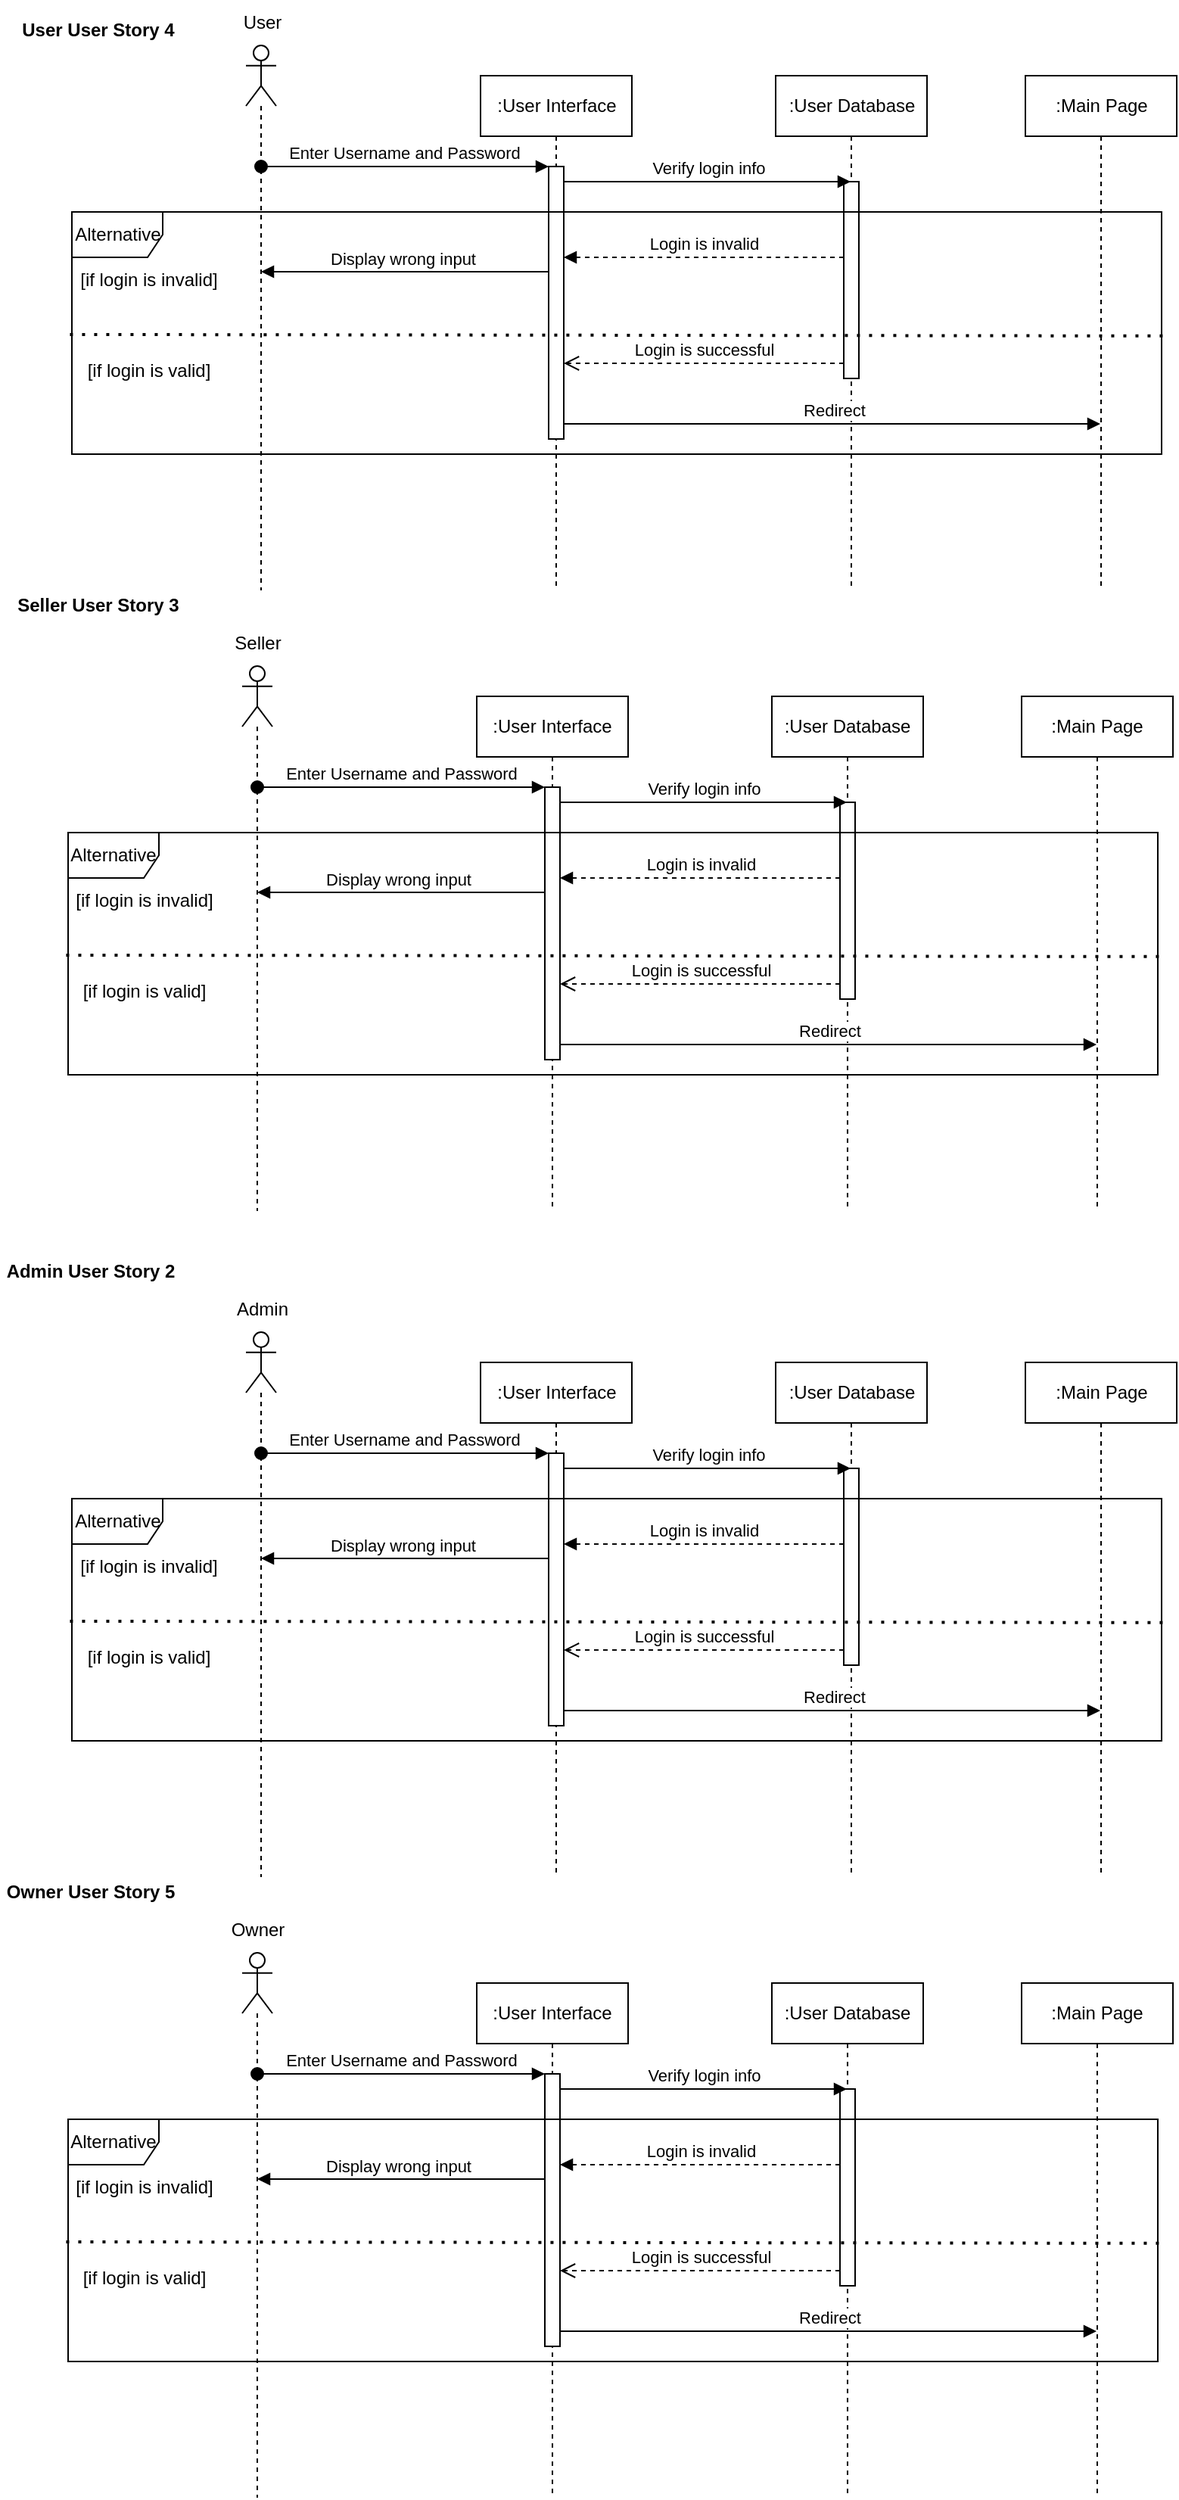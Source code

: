 <mxfile version="21.0.2" type="github">
  <diagram name="Page-1" id="2YBvvXClWsGukQMizWep">
    <mxGraphModel dx="1136" dy="652" grid="1" gridSize="10" guides="1" tooltips="1" connect="1" arrows="1" fold="1" page="1" pageScale="1" pageWidth="850" pageHeight="1100" math="0" shadow="0">
      <root>
        <mxCell id="0" />
        <mxCell id="1" parent="0" />
        <mxCell id="aM9ryv3xv72pqoxQDRHE-1" value=":User Interface" style="shape=umlLifeline;perimeter=lifelinePerimeter;whiteSpace=wrap;html=1;container=0;dropTarget=0;collapsible=0;recursiveResize=0;outlineConnect=0;portConstraint=eastwest;newEdgeStyle={&quot;edgeStyle&quot;:&quot;elbowEdgeStyle&quot;,&quot;elbow&quot;:&quot;vertical&quot;,&quot;curved&quot;:0,&quot;rounded&quot;:0};" parent="1" vertex="1">
          <mxGeometry x="327.5" y="60" width="100" height="340" as="geometry" />
        </mxCell>
        <mxCell id="aM9ryv3xv72pqoxQDRHE-2" value="" style="html=1;points=[];perimeter=orthogonalPerimeter;outlineConnect=0;targetShapes=umlLifeline;portConstraint=eastwest;newEdgeStyle={&quot;edgeStyle&quot;:&quot;elbowEdgeStyle&quot;,&quot;elbow&quot;:&quot;vertical&quot;,&quot;curved&quot;:0,&quot;rounded&quot;:0};" parent="aM9ryv3xv72pqoxQDRHE-1" vertex="1">
          <mxGeometry x="45" y="60" width="10" height="180" as="geometry" />
        </mxCell>
        <mxCell id="VvCsHCjQtZUlFlCIOVkj-2" value=":User Database" style="shape=umlLifeline;perimeter=lifelinePerimeter;whiteSpace=wrap;html=1;container=0;dropTarget=0;collapsible=0;recursiveResize=0;outlineConnect=0;portConstraint=eastwest;newEdgeStyle={&quot;edgeStyle&quot;:&quot;elbowEdgeStyle&quot;,&quot;elbow&quot;:&quot;vertical&quot;,&quot;curved&quot;:0,&quot;rounded&quot;:0};" parent="1" vertex="1">
          <mxGeometry x="522.5" y="60" width="100" height="340" as="geometry" />
        </mxCell>
        <mxCell id="VvCsHCjQtZUlFlCIOVkj-3" value="" style="html=1;points=[];perimeter=orthogonalPerimeter;outlineConnect=0;targetShapes=umlLifeline;portConstraint=eastwest;newEdgeStyle={&quot;edgeStyle&quot;:&quot;elbowEdgeStyle&quot;,&quot;elbow&quot;:&quot;vertical&quot;,&quot;curved&quot;:0,&quot;rounded&quot;:0};" parent="VvCsHCjQtZUlFlCIOVkj-2" vertex="1">
          <mxGeometry x="45" y="70" width="10" height="130" as="geometry" />
        </mxCell>
        <mxCell id="L-6nkBYMSGfRjQ7cj9Ye-2" value="" style="shape=umlLifeline;perimeter=lifelinePerimeter;whiteSpace=wrap;html=1;container=1;dropTarget=0;collapsible=0;recursiveResize=0;outlineConnect=0;portConstraint=eastwest;newEdgeStyle={&quot;edgeStyle&quot;:&quot;elbowEdgeStyle&quot;,&quot;elbow&quot;:&quot;vertical&quot;,&quot;curved&quot;:0,&quot;rounded&quot;:0};participant=umlActor;" parent="1" vertex="1">
          <mxGeometry x="172.5" y="40" width="20" height="360" as="geometry" />
        </mxCell>
        <mxCell id="aM9ryv3xv72pqoxQDRHE-3" value="Enter Username and Password" style="html=1;verticalAlign=bottom;startArrow=oval;endArrow=block;startSize=8;edgeStyle=elbowEdgeStyle;elbow=vertical;curved=0;rounded=0;" parent="1" source="L-6nkBYMSGfRjQ7cj9Ye-2" target="aM9ryv3xv72pqoxQDRHE-2" edge="1">
          <mxGeometry x="-0.003" relative="1" as="geometry">
            <mxPoint x="272.5" y="120" as="sourcePoint" />
            <Array as="points">
              <mxPoint x="317.5" y="120" />
              <mxPoint x="257.5" y="150" />
              <mxPoint x="277.5" y="190" />
            </Array>
            <mxPoint as="offset" />
          </mxGeometry>
        </mxCell>
        <mxCell id="L-6nkBYMSGfRjQ7cj9Ye-3" value="User" style="text;html=1;align=center;verticalAlign=middle;resizable=0;points=[];autosize=1;strokeColor=none;fillColor=none;" parent="1" vertex="1">
          <mxGeometry x="157.5" y="10" width="50" height="30" as="geometry" />
        </mxCell>
        <mxCell id="L-6nkBYMSGfRjQ7cj9Ye-6" value="Login is successful" style="html=1;verticalAlign=bottom;endArrow=open;dashed=1;endSize=8;edgeStyle=elbowEdgeStyle;elbow=vertical;curved=0;rounded=0;" parent="1" source="VvCsHCjQtZUlFlCIOVkj-3" target="aM9ryv3xv72pqoxQDRHE-2" edge="1">
          <mxGeometry relative="1" as="geometry">
            <mxPoint x="337.5" y="280" as="sourcePoint" />
            <mxPoint x="377.5" y="270" as="targetPoint" />
            <Array as="points">
              <mxPoint x="537.5" y="250" />
              <mxPoint x="447.5" y="250" />
              <mxPoint x="457.5" y="240" />
              <mxPoint x="547.5" y="290" />
              <mxPoint x="427.5" y="270" />
              <mxPoint x="417.5" y="340" />
              <mxPoint x="507.5" y="270" />
              <mxPoint x="477.5" y="290" />
              <mxPoint x="337.5" y="280" />
              <mxPoint x="287.5" y="310" />
              <mxPoint x="247.5" y="230" />
            </Array>
          </mxGeometry>
        </mxCell>
        <mxCell id="L-6nkBYMSGfRjQ7cj9Ye-7" value="Verify login info" style="html=1;verticalAlign=bottom;endArrow=block;edgeStyle=elbowEdgeStyle;elbow=vertical;curved=0;rounded=0;" parent="1" target="VvCsHCjQtZUlFlCIOVkj-2" edge="1">
          <mxGeometry x="0.003" width="80" relative="1" as="geometry">
            <mxPoint x="382.5" y="130" as="sourcePoint" />
            <mxPoint x="747.5" y="160" as="targetPoint" />
            <Array as="points">
              <mxPoint x="457.5" y="130" />
              <mxPoint x="747.5" y="160" />
            </Array>
            <mxPoint as="offset" />
          </mxGeometry>
        </mxCell>
        <mxCell id="emsn3oV2bZySs_xIc8M6-3" value="Login is invalid" style="html=1;verticalAlign=bottom;endArrow=block;edgeStyle=elbowEdgeStyle;elbow=vertical;curved=0;rounded=0;dashed=1;" parent="1" source="VvCsHCjQtZUlFlCIOVkj-3" target="aM9ryv3xv72pqoxQDRHE-2" edge="1">
          <mxGeometry relative="1" as="geometry">
            <mxPoint x="752.5" y="160" as="sourcePoint" />
            <Array as="points">
              <mxPoint x="517.5" y="180" />
              <mxPoint x="497.5" y="210" />
              <mxPoint x="522.5" y="160" />
            </Array>
            <mxPoint x="377.5" y="180" as="targetPoint" />
          </mxGeometry>
        </mxCell>
        <mxCell id="emsn3oV2bZySs_xIc8M6-4" value="Display wrong input" style="html=1;verticalAlign=bottom;endArrow=block;edgeStyle=elbowEdgeStyle;elbow=vertical;curved=0;rounded=0;" parent="1" source="aM9ryv3xv72pqoxQDRHE-2" target="L-6nkBYMSGfRjQ7cj9Ye-2" edge="1">
          <mxGeometry x="0.023" relative="1" as="geometry">
            <mxPoint x="317.5" y="190" as="sourcePoint" />
            <Array as="points">
              <mxPoint x="327.5" y="189.5" />
              <mxPoint x="307.5" y="219.5" />
              <mxPoint x="332.5" y="169.5" />
            </Array>
            <mxPoint x="182.5" y="190" as="targetPoint" />
            <mxPoint as="offset" />
          </mxGeometry>
        </mxCell>
        <mxCell id="emsn3oV2bZySs_xIc8M6-9" value=":Main Page" style="shape=umlLifeline;perimeter=lifelinePerimeter;whiteSpace=wrap;html=1;container=0;dropTarget=0;collapsible=0;recursiveResize=0;outlineConnect=0;portConstraint=eastwest;newEdgeStyle={&quot;edgeStyle&quot;:&quot;elbowEdgeStyle&quot;,&quot;elbow&quot;:&quot;vertical&quot;,&quot;curved&quot;:0,&quot;rounded&quot;:0};" parent="1" vertex="1">
          <mxGeometry x="687.5" y="60" width="100" height="340" as="geometry" />
        </mxCell>
        <mxCell id="emsn3oV2bZySs_xIc8M6-11" value="Redirect" style="html=1;verticalAlign=bottom;endArrow=block;edgeStyle=elbowEdgeStyle;elbow=vertical;curved=0;rounded=0;" parent="1" source="aM9ryv3xv72pqoxQDRHE-2" target="emsn3oV2bZySs_xIc8M6-9" edge="1">
          <mxGeometry x="0.003" width="80" relative="1" as="geometry">
            <mxPoint x="397.5" y="340" as="sourcePoint" />
            <mxPoint x="597.5" y="330" as="targetPoint" />
            <Array as="points">
              <mxPoint x="637.5" y="290" />
              <mxPoint x="587.5" y="280" />
              <mxPoint x="637.5" y="340" />
              <mxPoint x="487.5" y="360" />
              <mxPoint x="437.5" y="330" />
              <mxPoint x="482.5" y="330" />
              <mxPoint x="772.5" y="360" />
            </Array>
            <mxPoint as="offset" />
          </mxGeometry>
        </mxCell>
        <mxCell id="xOqMuKu1VOGz50hnksUi-1" value="Alternative" style="shape=umlFrame;whiteSpace=wrap;html=1;pointerEvents=0;" parent="1" vertex="1">
          <mxGeometry x="57.5" y="150" width="720" height="160" as="geometry" />
        </mxCell>
        <mxCell id="xOqMuKu1VOGz50hnksUi-4" value="[if login is invalid]" style="text;html=1;align=center;verticalAlign=middle;resizable=0;points=[];autosize=1;strokeColor=none;fillColor=none;" parent="1" vertex="1">
          <mxGeometry x="52.5" y="180" width="110" height="30" as="geometry" />
        </mxCell>
        <mxCell id="xOqMuKu1VOGz50hnksUi-6" value="" style="endArrow=none;dashed=1;html=1;dashPattern=1 3;strokeWidth=2;rounded=0;entryX=-0.002;entryY=0.506;entryDx=0;entryDy=0;entryPerimeter=0;exitX=1.001;exitY=0.512;exitDx=0;exitDy=0;exitPerimeter=0;" parent="1" source="xOqMuKu1VOGz50hnksUi-1" target="xOqMuKu1VOGz50hnksUi-1" edge="1">
          <mxGeometry width="50" height="50" relative="1" as="geometry">
            <mxPoint x="527.5" y="310" as="sourcePoint" />
            <mxPoint x="577.5" y="260" as="targetPoint" />
            <Array as="points" />
          </mxGeometry>
        </mxCell>
        <mxCell id="xOqMuKu1VOGz50hnksUi-9" value="[if login is valid]" style="text;html=1;align=center;verticalAlign=middle;resizable=0;points=[];autosize=1;strokeColor=none;fillColor=none;" parent="1" vertex="1">
          <mxGeometry x="57.5" y="240" width="100" height="30" as="geometry" />
        </mxCell>
        <mxCell id="xOqMuKu1VOGz50hnksUi-10" value=":User Interface" style="shape=umlLifeline;perimeter=lifelinePerimeter;whiteSpace=wrap;html=1;container=0;dropTarget=0;collapsible=0;recursiveResize=0;outlineConnect=0;portConstraint=eastwest;newEdgeStyle={&quot;edgeStyle&quot;:&quot;elbowEdgeStyle&quot;,&quot;elbow&quot;:&quot;vertical&quot;,&quot;curved&quot;:0,&quot;rounded&quot;:0};" parent="1" vertex="1">
          <mxGeometry x="325" y="470" width="100" height="340" as="geometry" />
        </mxCell>
        <mxCell id="xOqMuKu1VOGz50hnksUi-11" value="" style="html=1;points=[];perimeter=orthogonalPerimeter;outlineConnect=0;targetShapes=umlLifeline;portConstraint=eastwest;newEdgeStyle={&quot;edgeStyle&quot;:&quot;elbowEdgeStyle&quot;,&quot;elbow&quot;:&quot;vertical&quot;,&quot;curved&quot;:0,&quot;rounded&quot;:0};" parent="xOqMuKu1VOGz50hnksUi-10" vertex="1">
          <mxGeometry x="45" y="60" width="10" height="180" as="geometry" />
        </mxCell>
        <mxCell id="xOqMuKu1VOGz50hnksUi-12" value=":User Database" style="shape=umlLifeline;perimeter=lifelinePerimeter;whiteSpace=wrap;html=1;container=0;dropTarget=0;collapsible=0;recursiveResize=0;outlineConnect=0;portConstraint=eastwest;newEdgeStyle={&quot;edgeStyle&quot;:&quot;elbowEdgeStyle&quot;,&quot;elbow&quot;:&quot;vertical&quot;,&quot;curved&quot;:0,&quot;rounded&quot;:0};" parent="1" vertex="1">
          <mxGeometry x="520" y="470" width="100" height="340" as="geometry" />
        </mxCell>
        <mxCell id="xOqMuKu1VOGz50hnksUi-13" value="" style="html=1;points=[];perimeter=orthogonalPerimeter;outlineConnect=0;targetShapes=umlLifeline;portConstraint=eastwest;newEdgeStyle={&quot;edgeStyle&quot;:&quot;elbowEdgeStyle&quot;,&quot;elbow&quot;:&quot;vertical&quot;,&quot;curved&quot;:0,&quot;rounded&quot;:0};" parent="xOqMuKu1VOGz50hnksUi-12" vertex="1">
          <mxGeometry x="45" y="70" width="10" height="130" as="geometry" />
        </mxCell>
        <mxCell id="xOqMuKu1VOGz50hnksUi-14" value="" style="shape=umlLifeline;perimeter=lifelinePerimeter;whiteSpace=wrap;html=1;container=1;dropTarget=0;collapsible=0;recursiveResize=0;outlineConnect=0;portConstraint=eastwest;newEdgeStyle={&quot;edgeStyle&quot;:&quot;elbowEdgeStyle&quot;,&quot;elbow&quot;:&quot;vertical&quot;,&quot;curved&quot;:0,&quot;rounded&quot;:0};participant=umlActor;" parent="1" vertex="1">
          <mxGeometry x="170" y="450" width="20" height="360" as="geometry" />
        </mxCell>
        <mxCell id="xOqMuKu1VOGz50hnksUi-15" value="Enter Username and Password" style="html=1;verticalAlign=bottom;startArrow=oval;endArrow=block;startSize=8;edgeStyle=elbowEdgeStyle;elbow=vertical;curved=0;rounded=0;" parent="1" source="xOqMuKu1VOGz50hnksUi-14" target="xOqMuKu1VOGz50hnksUi-11" edge="1">
          <mxGeometry x="-0.003" relative="1" as="geometry">
            <mxPoint x="270" y="530" as="sourcePoint" />
            <Array as="points">
              <mxPoint x="315" y="530" />
              <mxPoint x="255" y="560" />
              <mxPoint x="275" y="600" />
            </Array>
            <mxPoint as="offset" />
          </mxGeometry>
        </mxCell>
        <mxCell id="xOqMuKu1VOGz50hnksUi-16" value="Seller" style="text;html=1;align=center;verticalAlign=middle;resizable=0;points=[];autosize=1;strokeColor=none;fillColor=none;" parent="1" vertex="1">
          <mxGeometry x="155" y="420" width="50" height="30" as="geometry" />
        </mxCell>
        <mxCell id="xOqMuKu1VOGz50hnksUi-17" value="Login is successful" style="html=1;verticalAlign=bottom;endArrow=open;dashed=1;endSize=8;edgeStyle=elbowEdgeStyle;elbow=vertical;curved=0;rounded=0;" parent="1" source="xOqMuKu1VOGz50hnksUi-13" target="xOqMuKu1VOGz50hnksUi-11" edge="1">
          <mxGeometry relative="1" as="geometry">
            <mxPoint x="335" y="690" as="sourcePoint" />
            <mxPoint x="375" y="680" as="targetPoint" />
            <Array as="points">
              <mxPoint x="535" y="660" />
              <mxPoint x="445" y="660" />
              <mxPoint x="455" y="650" />
              <mxPoint x="545" y="700" />
              <mxPoint x="425" y="680" />
              <mxPoint x="415" y="750" />
              <mxPoint x="505" y="680" />
              <mxPoint x="475" y="700" />
              <mxPoint x="335" y="690" />
              <mxPoint x="285" y="720" />
              <mxPoint x="245" y="640" />
            </Array>
          </mxGeometry>
        </mxCell>
        <mxCell id="xOqMuKu1VOGz50hnksUi-18" value="Verify login info" style="html=1;verticalAlign=bottom;endArrow=block;edgeStyle=elbowEdgeStyle;elbow=vertical;curved=0;rounded=0;" parent="1" target="xOqMuKu1VOGz50hnksUi-12" edge="1">
          <mxGeometry x="0.003" width="80" relative="1" as="geometry">
            <mxPoint x="380" y="540" as="sourcePoint" />
            <mxPoint x="745" y="570" as="targetPoint" />
            <Array as="points">
              <mxPoint x="455" y="540" />
              <mxPoint x="745" y="570" />
            </Array>
            <mxPoint as="offset" />
          </mxGeometry>
        </mxCell>
        <mxCell id="xOqMuKu1VOGz50hnksUi-19" value="Login is invalid" style="html=1;verticalAlign=bottom;endArrow=block;edgeStyle=elbowEdgeStyle;elbow=vertical;curved=0;rounded=0;dashed=1;" parent="1" source="xOqMuKu1VOGz50hnksUi-13" target="xOqMuKu1VOGz50hnksUi-11" edge="1">
          <mxGeometry relative="1" as="geometry">
            <mxPoint x="750" y="570" as="sourcePoint" />
            <Array as="points">
              <mxPoint x="515" y="590" />
              <mxPoint x="495" y="620" />
              <mxPoint x="520" y="570" />
            </Array>
            <mxPoint x="375" y="590" as="targetPoint" />
          </mxGeometry>
        </mxCell>
        <mxCell id="xOqMuKu1VOGz50hnksUi-20" value="Display wrong input" style="html=1;verticalAlign=bottom;endArrow=block;edgeStyle=elbowEdgeStyle;elbow=vertical;curved=0;rounded=0;" parent="1" source="xOqMuKu1VOGz50hnksUi-11" target="xOqMuKu1VOGz50hnksUi-14" edge="1">
          <mxGeometry x="0.023" relative="1" as="geometry">
            <mxPoint x="315" y="600" as="sourcePoint" />
            <Array as="points">
              <mxPoint x="325" y="599.5" />
              <mxPoint x="305" y="629.5" />
              <mxPoint x="330" y="579.5" />
            </Array>
            <mxPoint x="180" y="600" as="targetPoint" />
            <mxPoint as="offset" />
          </mxGeometry>
        </mxCell>
        <mxCell id="xOqMuKu1VOGz50hnksUi-21" value=":Main Page" style="shape=umlLifeline;perimeter=lifelinePerimeter;whiteSpace=wrap;html=1;container=0;dropTarget=0;collapsible=0;recursiveResize=0;outlineConnect=0;portConstraint=eastwest;newEdgeStyle={&quot;edgeStyle&quot;:&quot;elbowEdgeStyle&quot;,&quot;elbow&quot;:&quot;vertical&quot;,&quot;curved&quot;:0,&quot;rounded&quot;:0};" parent="1" vertex="1">
          <mxGeometry x="685" y="470" width="100" height="340" as="geometry" />
        </mxCell>
        <mxCell id="xOqMuKu1VOGz50hnksUi-22" value="Redirect" style="html=1;verticalAlign=bottom;endArrow=block;edgeStyle=elbowEdgeStyle;elbow=vertical;curved=0;rounded=0;" parent="1" source="xOqMuKu1VOGz50hnksUi-11" target="xOqMuKu1VOGz50hnksUi-21" edge="1">
          <mxGeometry x="0.003" width="80" relative="1" as="geometry">
            <mxPoint x="395" y="750" as="sourcePoint" />
            <mxPoint x="595" y="740" as="targetPoint" />
            <Array as="points">
              <mxPoint x="635" y="700" />
              <mxPoint x="585" y="690" />
              <mxPoint x="635" y="750" />
              <mxPoint x="485" y="770" />
              <mxPoint x="435" y="740" />
              <mxPoint x="480" y="740" />
              <mxPoint x="770" y="770" />
            </Array>
            <mxPoint as="offset" />
          </mxGeometry>
        </mxCell>
        <mxCell id="xOqMuKu1VOGz50hnksUi-23" value="Alternative" style="shape=umlFrame;whiteSpace=wrap;html=1;pointerEvents=0;" parent="1" vertex="1">
          <mxGeometry x="55" y="560" width="720" height="160" as="geometry" />
        </mxCell>
        <mxCell id="xOqMuKu1VOGz50hnksUi-24" value="[if login is invalid]" style="text;html=1;align=center;verticalAlign=middle;resizable=0;points=[];autosize=1;strokeColor=none;fillColor=none;" parent="1" vertex="1">
          <mxGeometry x="50" y="590" width="110" height="30" as="geometry" />
        </mxCell>
        <mxCell id="xOqMuKu1VOGz50hnksUi-25" value="" style="endArrow=none;dashed=1;html=1;dashPattern=1 3;strokeWidth=2;rounded=0;entryX=-0.002;entryY=0.506;entryDx=0;entryDy=0;entryPerimeter=0;exitX=1.001;exitY=0.512;exitDx=0;exitDy=0;exitPerimeter=0;" parent="1" source="xOqMuKu1VOGz50hnksUi-23" target="xOqMuKu1VOGz50hnksUi-23" edge="1">
          <mxGeometry width="50" height="50" relative="1" as="geometry">
            <mxPoint x="525" y="720" as="sourcePoint" />
            <mxPoint x="575" y="670" as="targetPoint" />
            <Array as="points" />
          </mxGeometry>
        </mxCell>
        <mxCell id="xOqMuKu1VOGz50hnksUi-26" value="[if login is valid]" style="text;html=1;align=center;verticalAlign=middle;resizable=0;points=[];autosize=1;strokeColor=none;fillColor=none;" parent="1" vertex="1">
          <mxGeometry x="55" y="650" width="100" height="30" as="geometry" />
        </mxCell>
        <mxCell id="xOqMuKu1VOGz50hnksUi-44" value=":User Interface" style="shape=umlLifeline;perimeter=lifelinePerimeter;whiteSpace=wrap;html=1;container=0;dropTarget=0;collapsible=0;recursiveResize=0;outlineConnect=0;portConstraint=eastwest;newEdgeStyle={&quot;edgeStyle&quot;:&quot;elbowEdgeStyle&quot;,&quot;elbow&quot;:&quot;vertical&quot;,&quot;curved&quot;:0,&quot;rounded&quot;:0};" parent="1" vertex="1">
          <mxGeometry x="327.5" y="910" width="100" height="340" as="geometry" />
        </mxCell>
        <mxCell id="xOqMuKu1VOGz50hnksUi-45" value="" style="html=1;points=[];perimeter=orthogonalPerimeter;outlineConnect=0;targetShapes=umlLifeline;portConstraint=eastwest;newEdgeStyle={&quot;edgeStyle&quot;:&quot;elbowEdgeStyle&quot;,&quot;elbow&quot;:&quot;vertical&quot;,&quot;curved&quot;:0,&quot;rounded&quot;:0};" parent="xOqMuKu1VOGz50hnksUi-44" vertex="1">
          <mxGeometry x="45" y="60" width="10" height="180" as="geometry" />
        </mxCell>
        <mxCell id="xOqMuKu1VOGz50hnksUi-46" value=":User Database" style="shape=umlLifeline;perimeter=lifelinePerimeter;whiteSpace=wrap;html=1;container=0;dropTarget=0;collapsible=0;recursiveResize=0;outlineConnect=0;portConstraint=eastwest;newEdgeStyle={&quot;edgeStyle&quot;:&quot;elbowEdgeStyle&quot;,&quot;elbow&quot;:&quot;vertical&quot;,&quot;curved&quot;:0,&quot;rounded&quot;:0};" parent="1" vertex="1">
          <mxGeometry x="522.5" y="910" width="100" height="340" as="geometry" />
        </mxCell>
        <mxCell id="xOqMuKu1VOGz50hnksUi-47" value="" style="html=1;points=[];perimeter=orthogonalPerimeter;outlineConnect=0;targetShapes=umlLifeline;portConstraint=eastwest;newEdgeStyle={&quot;edgeStyle&quot;:&quot;elbowEdgeStyle&quot;,&quot;elbow&quot;:&quot;vertical&quot;,&quot;curved&quot;:0,&quot;rounded&quot;:0};" parent="xOqMuKu1VOGz50hnksUi-46" vertex="1">
          <mxGeometry x="45" y="70" width="10" height="130" as="geometry" />
        </mxCell>
        <mxCell id="xOqMuKu1VOGz50hnksUi-48" value="" style="shape=umlLifeline;perimeter=lifelinePerimeter;whiteSpace=wrap;html=1;container=1;dropTarget=0;collapsible=0;recursiveResize=0;outlineConnect=0;portConstraint=eastwest;newEdgeStyle={&quot;edgeStyle&quot;:&quot;elbowEdgeStyle&quot;,&quot;elbow&quot;:&quot;vertical&quot;,&quot;curved&quot;:0,&quot;rounded&quot;:0};participant=umlActor;" parent="1" vertex="1">
          <mxGeometry x="172.5" y="890" width="20" height="360" as="geometry" />
        </mxCell>
        <mxCell id="xOqMuKu1VOGz50hnksUi-49" value="Enter Username and Password" style="html=1;verticalAlign=bottom;startArrow=oval;endArrow=block;startSize=8;edgeStyle=elbowEdgeStyle;elbow=vertical;curved=0;rounded=0;" parent="1" source="xOqMuKu1VOGz50hnksUi-48" target="xOqMuKu1VOGz50hnksUi-45" edge="1">
          <mxGeometry x="-0.003" relative="1" as="geometry">
            <mxPoint x="272.5" y="970" as="sourcePoint" />
            <Array as="points">
              <mxPoint x="317.5" y="970" />
              <mxPoint x="257.5" y="1000" />
              <mxPoint x="277.5" y="1040" />
            </Array>
            <mxPoint as="offset" />
          </mxGeometry>
        </mxCell>
        <mxCell id="xOqMuKu1VOGz50hnksUi-50" value="Admin" style="text;html=1;align=center;verticalAlign=middle;resizable=0;points=[];autosize=1;strokeColor=none;fillColor=none;" parent="1" vertex="1">
          <mxGeometry x="152.5" y="860" width="60" height="30" as="geometry" />
        </mxCell>
        <mxCell id="xOqMuKu1VOGz50hnksUi-51" value="Login is successful" style="html=1;verticalAlign=bottom;endArrow=open;dashed=1;endSize=8;edgeStyle=elbowEdgeStyle;elbow=vertical;curved=0;rounded=0;" parent="1" source="xOqMuKu1VOGz50hnksUi-47" target="xOqMuKu1VOGz50hnksUi-45" edge="1">
          <mxGeometry relative="1" as="geometry">
            <mxPoint x="337.5" y="1130" as="sourcePoint" />
            <mxPoint x="377.5" y="1120" as="targetPoint" />
            <Array as="points">
              <mxPoint x="537.5" y="1100" />
              <mxPoint x="447.5" y="1100" />
              <mxPoint x="457.5" y="1090" />
              <mxPoint x="547.5" y="1140" />
              <mxPoint x="427.5" y="1120" />
              <mxPoint x="417.5" y="1190" />
              <mxPoint x="507.5" y="1120" />
              <mxPoint x="477.5" y="1140" />
              <mxPoint x="337.5" y="1130" />
              <mxPoint x="287.5" y="1160" />
              <mxPoint x="247.5" y="1080" />
            </Array>
          </mxGeometry>
        </mxCell>
        <mxCell id="xOqMuKu1VOGz50hnksUi-52" value="Verify login info" style="html=1;verticalAlign=bottom;endArrow=block;edgeStyle=elbowEdgeStyle;elbow=vertical;curved=0;rounded=0;" parent="1" target="xOqMuKu1VOGz50hnksUi-46" edge="1">
          <mxGeometry x="0.003" width="80" relative="1" as="geometry">
            <mxPoint x="382.5" y="980" as="sourcePoint" />
            <mxPoint x="747.5" y="1010" as="targetPoint" />
            <Array as="points">
              <mxPoint x="457.5" y="980" />
              <mxPoint x="747.5" y="1010" />
            </Array>
            <mxPoint as="offset" />
          </mxGeometry>
        </mxCell>
        <mxCell id="xOqMuKu1VOGz50hnksUi-53" value="Login is invalid" style="html=1;verticalAlign=bottom;endArrow=block;edgeStyle=elbowEdgeStyle;elbow=vertical;curved=0;rounded=0;dashed=1;" parent="1" source="xOqMuKu1VOGz50hnksUi-47" target="xOqMuKu1VOGz50hnksUi-45" edge="1">
          <mxGeometry relative="1" as="geometry">
            <mxPoint x="752.5" y="1010" as="sourcePoint" />
            <Array as="points">
              <mxPoint x="517.5" y="1030" />
              <mxPoint x="497.5" y="1060" />
              <mxPoint x="522.5" y="1010" />
            </Array>
            <mxPoint x="377.5" y="1030" as="targetPoint" />
          </mxGeometry>
        </mxCell>
        <mxCell id="xOqMuKu1VOGz50hnksUi-54" value="Display wrong input" style="html=1;verticalAlign=bottom;endArrow=block;edgeStyle=elbowEdgeStyle;elbow=vertical;curved=0;rounded=0;" parent="1" source="xOqMuKu1VOGz50hnksUi-45" target="xOqMuKu1VOGz50hnksUi-48" edge="1">
          <mxGeometry x="0.023" relative="1" as="geometry">
            <mxPoint x="317.5" y="1040" as="sourcePoint" />
            <Array as="points">
              <mxPoint x="327.5" y="1039.5" />
              <mxPoint x="307.5" y="1069.5" />
              <mxPoint x="332.5" y="1019.5" />
            </Array>
            <mxPoint x="182.5" y="1040" as="targetPoint" />
            <mxPoint as="offset" />
          </mxGeometry>
        </mxCell>
        <mxCell id="xOqMuKu1VOGz50hnksUi-55" value=":Main Page" style="shape=umlLifeline;perimeter=lifelinePerimeter;whiteSpace=wrap;html=1;container=0;dropTarget=0;collapsible=0;recursiveResize=0;outlineConnect=0;portConstraint=eastwest;newEdgeStyle={&quot;edgeStyle&quot;:&quot;elbowEdgeStyle&quot;,&quot;elbow&quot;:&quot;vertical&quot;,&quot;curved&quot;:0,&quot;rounded&quot;:0};" parent="1" vertex="1">
          <mxGeometry x="687.5" y="910" width="100" height="340" as="geometry" />
        </mxCell>
        <mxCell id="xOqMuKu1VOGz50hnksUi-56" value="Redirect" style="html=1;verticalAlign=bottom;endArrow=block;edgeStyle=elbowEdgeStyle;elbow=vertical;curved=0;rounded=0;" parent="1" source="xOqMuKu1VOGz50hnksUi-45" target="xOqMuKu1VOGz50hnksUi-55" edge="1">
          <mxGeometry x="0.003" width="80" relative="1" as="geometry">
            <mxPoint x="397.5" y="1190" as="sourcePoint" />
            <mxPoint x="597.5" y="1180" as="targetPoint" />
            <Array as="points">
              <mxPoint x="637.5" y="1140" />
              <mxPoint x="587.5" y="1130" />
              <mxPoint x="637.5" y="1190" />
              <mxPoint x="487.5" y="1210" />
              <mxPoint x="437.5" y="1180" />
              <mxPoint x="482.5" y="1180" />
              <mxPoint x="772.5" y="1210" />
            </Array>
            <mxPoint as="offset" />
          </mxGeometry>
        </mxCell>
        <mxCell id="xOqMuKu1VOGz50hnksUi-57" value="Alternative" style="shape=umlFrame;whiteSpace=wrap;html=1;pointerEvents=0;" parent="1" vertex="1">
          <mxGeometry x="57.5" y="1000" width="720" height="160" as="geometry" />
        </mxCell>
        <mxCell id="xOqMuKu1VOGz50hnksUi-58" value="[if login is invalid]" style="text;html=1;align=center;verticalAlign=middle;resizable=0;points=[];autosize=1;strokeColor=none;fillColor=none;" parent="1" vertex="1">
          <mxGeometry x="52.5" y="1030" width="110" height="30" as="geometry" />
        </mxCell>
        <mxCell id="xOqMuKu1VOGz50hnksUi-59" value="" style="endArrow=none;dashed=1;html=1;dashPattern=1 3;strokeWidth=2;rounded=0;entryX=-0.002;entryY=0.506;entryDx=0;entryDy=0;entryPerimeter=0;exitX=1.001;exitY=0.512;exitDx=0;exitDy=0;exitPerimeter=0;" parent="1" source="xOqMuKu1VOGz50hnksUi-57" target="xOqMuKu1VOGz50hnksUi-57" edge="1">
          <mxGeometry width="50" height="50" relative="1" as="geometry">
            <mxPoint x="527.5" y="1160" as="sourcePoint" />
            <mxPoint x="577.5" y="1110" as="targetPoint" />
            <Array as="points" />
          </mxGeometry>
        </mxCell>
        <mxCell id="xOqMuKu1VOGz50hnksUi-60" value="[if login is valid]" style="text;html=1;align=center;verticalAlign=middle;resizable=0;points=[];autosize=1;strokeColor=none;fillColor=none;" parent="1" vertex="1">
          <mxGeometry x="57.5" y="1090" width="100" height="30" as="geometry" />
        </mxCell>
        <mxCell id="xOqMuKu1VOGz50hnksUi-61" value=":User Interface" style="shape=umlLifeline;perimeter=lifelinePerimeter;whiteSpace=wrap;html=1;container=0;dropTarget=0;collapsible=0;recursiveResize=0;outlineConnect=0;portConstraint=eastwest;newEdgeStyle={&quot;edgeStyle&quot;:&quot;elbowEdgeStyle&quot;,&quot;elbow&quot;:&quot;vertical&quot;,&quot;curved&quot;:0,&quot;rounded&quot;:0};" parent="1" vertex="1">
          <mxGeometry x="325" y="1320" width="100" height="340" as="geometry" />
        </mxCell>
        <mxCell id="xOqMuKu1VOGz50hnksUi-62" value="" style="html=1;points=[];perimeter=orthogonalPerimeter;outlineConnect=0;targetShapes=umlLifeline;portConstraint=eastwest;newEdgeStyle={&quot;edgeStyle&quot;:&quot;elbowEdgeStyle&quot;,&quot;elbow&quot;:&quot;vertical&quot;,&quot;curved&quot;:0,&quot;rounded&quot;:0};" parent="xOqMuKu1VOGz50hnksUi-61" vertex="1">
          <mxGeometry x="45" y="60" width="10" height="180" as="geometry" />
        </mxCell>
        <mxCell id="xOqMuKu1VOGz50hnksUi-63" value=":User Database" style="shape=umlLifeline;perimeter=lifelinePerimeter;whiteSpace=wrap;html=1;container=0;dropTarget=0;collapsible=0;recursiveResize=0;outlineConnect=0;portConstraint=eastwest;newEdgeStyle={&quot;edgeStyle&quot;:&quot;elbowEdgeStyle&quot;,&quot;elbow&quot;:&quot;vertical&quot;,&quot;curved&quot;:0,&quot;rounded&quot;:0};" parent="1" vertex="1">
          <mxGeometry x="520" y="1320" width="100" height="340" as="geometry" />
        </mxCell>
        <mxCell id="xOqMuKu1VOGz50hnksUi-64" value="" style="html=1;points=[];perimeter=orthogonalPerimeter;outlineConnect=0;targetShapes=umlLifeline;portConstraint=eastwest;newEdgeStyle={&quot;edgeStyle&quot;:&quot;elbowEdgeStyle&quot;,&quot;elbow&quot;:&quot;vertical&quot;,&quot;curved&quot;:0,&quot;rounded&quot;:0};" parent="xOqMuKu1VOGz50hnksUi-63" vertex="1">
          <mxGeometry x="45" y="70" width="10" height="130" as="geometry" />
        </mxCell>
        <mxCell id="xOqMuKu1VOGz50hnksUi-65" value="" style="shape=umlLifeline;perimeter=lifelinePerimeter;whiteSpace=wrap;html=1;container=1;dropTarget=0;collapsible=0;recursiveResize=0;outlineConnect=0;portConstraint=eastwest;newEdgeStyle={&quot;edgeStyle&quot;:&quot;elbowEdgeStyle&quot;,&quot;elbow&quot;:&quot;vertical&quot;,&quot;curved&quot;:0,&quot;rounded&quot;:0};participant=umlActor;" parent="1" vertex="1">
          <mxGeometry x="170" y="1300" width="20" height="360" as="geometry" />
        </mxCell>
        <mxCell id="xOqMuKu1VOGz50hnksUi-66" value="Enter Username and Password" style="html=1;verticalAlign=bottom;startArrow=oval;endArrow=block;startSize=8;edgeStyle=elbowEdgeStyle;elbow=vertical;curved=0;rounded=0;" parent="1" source="xOqMuKu1VOGz50hnksUi-65" target="xOqMuKu1VOGz50hnksUi-62" edge="1">
          <mxGeometry x="-0.003" relative="1" as="geometry">
            <mxPoint x="270" y="1380" as="sourcePoint" />
            <Array as="points">
              <mxPoint x="315" y="1380" />
              <mxPoint x="255" y="1410" />
              <mxPoint x="275" y="1450" />
            </Array>
            <mxPoint as="offset" />
          </mxGeometry>
        </mxCell>
        <mxCell id="xOqMuKu1VOGz50hnksUi-67" value="Owner" style="text;html=1;align=center;verticalAlign=middle;resizable=0;points=[];autosize=1;strokeColor=none;fillColor=none;" parent="1" vertex="1">
          <mxGeometry x="150" y="1270" width="60" height="30" as="geometry" />
        </mxCell>
        <mxCell id="xOqMuKu1VOGz50hnksUi-68" value="Login is successful" style="html=1;verticalAlign=bottom;endArrow=open;dashed=1;endSize=8;edgeStyle=elbowEdgeStyle;elbow=vertical;curved=0;rounded=0;" parent="1" source="xOqMuKu1VOGz50hnksUi-64" target="xOqMuKu1VOGz50hnksUi-62" edge="1">
          <mxGeometry relative="1" as="geometry">
            <mxPoint x="335" y="1540" as="sourcePoint" />
            <mxPoint x="375" y="1530" as="targetPoint" />
            <Array as="points">
              <mxPoint x="535" y="1510" />
              <mxPoint x="445" y="1510" />
              <mxPoint x="455" y="1500" />
              <mxPoint x="545" y="1550" />
              <mxPoint x="425" y="1530" />
              <mxPoint x="415" y="1600" />
              <mxPoint x="505" y="1530" />
              <mxPoint x="475" y="1550" />
              <mxPoint x="335" y="1540" />
              <mxPoint x="285" y="1570" />
              <mxPoint x="245" y="1490" />
            </Array>
          </mxGeometry>
        </mxCell>
        <mxCell id="xOqMuKu1VOGz50hnksUi-69" value="Verify login info" style="html=1;verticalAlign=bottom;endArrow=block;edgeStyle=elbowEdgeStyle;elbow=vertical;curved=0;rounded=0;" parent="1" target="xOqMuKu1VOGz50hnksUi-63" edge="1">
          <mxGeometry x="0.003" width="80" relative="1" as="geometry">
            <mxPoint x="380" y="1390" as="sourcePoint" />
            <mxPoint x="745" y="1420" as="targetPoint" />
            <Array as="points">
              <mxPoint x="455" y="1390" />
              <mxPoint x="745" y="1420" />
            </Array>
            <mxPoint as="offset" />
          </mxGeometry>
        </mxCell>
        <mxCell id="xOqMuKu1VOGz50hnksUi-70" value="Login is invalid" style="html=1;verticalAlign=bottom;endArrow=block;edgeStyle=elbowEdgeStyle;elbow=vertical;curved=0;rounded=0;dashed=1;" parent="1" source="xOqMuKu1VOGz50hnksUi-64" target="xOqMuKu1VOGz50hnksUi-62" edge="1">
          <mxGeometry relative="1" as="geometry">
            <mxPoint x="750" y="1420" as="sourcePoint" />
            <Array as="points">
              <mxPoint x="515" y="1440" />
              <mxPoint x="495" y="1470" />
              <mxPoint x="520" y="1420" />
            </Array>
            <mxPoint x="375" y="1440" as="targetPoint" />
          </mxGeometry>
        </mxCell>
        <mxCell id="xOqMuKu1VOGz50hnksUi-71" value="Display wrong input" style="html=1;verticalAlign=bottom;endArrow=block;edgeStyle=elbowEdgeStyle;elbow=vertical;curved=0;rounded=0;" parent="1" source="xOqMuKu1VOGz50hnksUi-62" target="xOqMuKu1VOGz50hnksUi-65" edge="1">
          <mxGeometry x="0.023" relative="1" as="geometry">
            <mxPoint x="315" y="1450" as="sourcePoint" />
            <Array as="points">
              <mxPoint x="325" y="1449.5" />
              <mxPoint x="305" y="1479.5" />
              <mxPoint x="330" y="1429.5" />
            </Array>
            <mxPoint x="180" y="1450" as="targetPoint" />
            <mxPoint as="offset" />
          </mxGeometry>
        </mxCell>
        <mxCell id="xOqMuKu1VOGz50hnksUi-72" value=":Main Page" style="shape=umlLifeline;perimeter=lifelinePerimeter;whiteSpace=wrap;html=1;container=0;dropTarget=0;collapsible=0;recursiveResize=0;outlineConnect=0;portConstraint=eastwest;newEdgeStyle={&quot;edgeStyle&quot;:&quot;elbowEdgeStyle&quot;,&quot;elbow&quot;:&quot;vertical&quot;,&quot;curved&quot;:0,&quot;rounded&quot;:0};" parent="1" vertex="1">
          <mxGeometry x="685" y="1320" width="100" height="340" as="geometry" />
        </mxCell>
        <mxCell id="xOqMuKu1VOGz50hnksUi-73" value="Redirect" style="html=1;verticalAlign=bottom;endArrow=block;edgeStyle=elbowEdgeStyle;elbow=vertical;curved=0;rounded=0;" parent="1" source="xOqMuKu1VOGz50hnksUi-62" target="xOqMuKu1VOGz50hnksUi-72" edge="1">
          <mxGeometry x="0.003" width="80" relative="1" as="geometry">
            <mxPoint x="395" y="1600" as="sourcePoint" />
            <mxPoint x="595" y="1590" as="targetPoint" />
            <Array as="points">
              <mxPoint x="635" y="1550" />
              <mxPoint x="585" y="1540" />
              <mxPoint x="635" y="1600" />
              <mxPoint x="485" y="1620" />
              <mxPoint x="435" y="1590" />
              <mxPoint x="480" y="1590" />
              <mxPoint x="770" y="1620" />
            </Array>
            <mxPoint as="offset" />
          </mxGeometry>
        </mxCell>
        <mxCell id="xOqMuKu1VOGz50hnksUi-74" value="Alternative" style="shape=umlFrame;whiteSpace=wrap;html=1;pointerEvents=0;" parent="1" vertex="1">
          <mxGeometry x="55" y="1410" width="720" height="160" as="geometry" />
        </mxCell>
        <mxCell id="xOqMuKu1VOGz50hnksUi-75" value="[if login is invalid]" style="text;html=1;align=center;verticalAlign=middle;resizable=0;points=[];autosize=1;strokeColor=none;fillColor=none;" parent="1" vertex="1">
          <mxGeometry x="50" y="1440" width="110" height="30" as="geometry" />
        </mxCell>
        <mxCell id="xOqMuKu1VOGz50hnksUi-76" value="" style="endArrow=none;dashed=1;html=1;dashPattern=1 3;strokeWidth=2;rounded=0;entryX=-0.002;entryY=0.506;entryDx=0;entryDy=0;entryPerimeter=0;exitX=1.001;exitY=0.512;exitDx=0;exitDy=0;exitPerimeter=0;" parent="1" source="xOqMuKu1VOGz50hnksUi-74" target="xOqMuKu1VOGz50hnksUi-74" edge="1">
          <mxGeometry width="50" height="50" relative="1" as="geometry">
            <mxPoint x="525" y="1570" as="sourcePoint" />
            <mxPoint x="575" y="1520" as="targetPoint" />
            <Array as="points" />
          </mxGeometry>
        </mxCell>
        <mxCell id="xOqMuKu1VOGz50hnksUi-77" value="[if login is valid]" style="text;html=1;align=center;verticalAlign=middle;resizable=0;points=[];autosize=1;strokeColor=none;fillColor=none;" parent="1" vertex="1">
          <mxGeometry x="55" y="1500" width="100" height="30" as="geometry" />
        </mxCell>
        <mxCell id="VLuFqqwa91vNiy5b838s-1" value="User User Story 4" style="text;strokeColor=none;align=center;fillColor=none;html=1;verticalAlign=middle;whiteSpace=wrap;rounded=0;fontStyle=1" vertex="1" parent="1">
          <mxGeometry x="20" y="20" width="110" height="20" as="geometry" />
        </mxCell>
        <mxCell id="VLuFqqwa91vNiy5b838s-2" value="Seller User Story 3" style="text;strokeColor=none;align=center;fillColor=none;html=1;verticalAlign=middle;whiteSpace=wrap;rounded=0;fontStyle=1" vertex="1" parent="1">
          <mxGeometry x="20" y="400" width="110" height="20" as="geometry" />
        </mxCell>
        <mxCell id="VLuFqqwa91vNiy5b838s-3" value="Admin User Story 2" style="text;strokeColor=none;align=center;fillColor=none;html=1;verticalAlign=middle;whiteSpace=wrap;rounded=0;fontStyle=1" vertex="1" parent="1">
          <mxGeometry x="10" y="840" width="120" height="20" as="geometry" />
        </mxCell>
        <mxCell id="VLuFqqwa91vNiy5b838s-4" value="Owner User Story 5" style="text;strokeColor=none;align=center;fillColor=none;html=1;verticalAlign=middle;whiteSpace=wrap;rounded=0;fontStyle=1" vertex="1" parent="1">
          <mxGeometry x="10" y="1250" width="120" height="20" as="geometry" />
        </mxCell>
      </root>
    </mxGraphModel>
  </diagram>
</mxfile>
